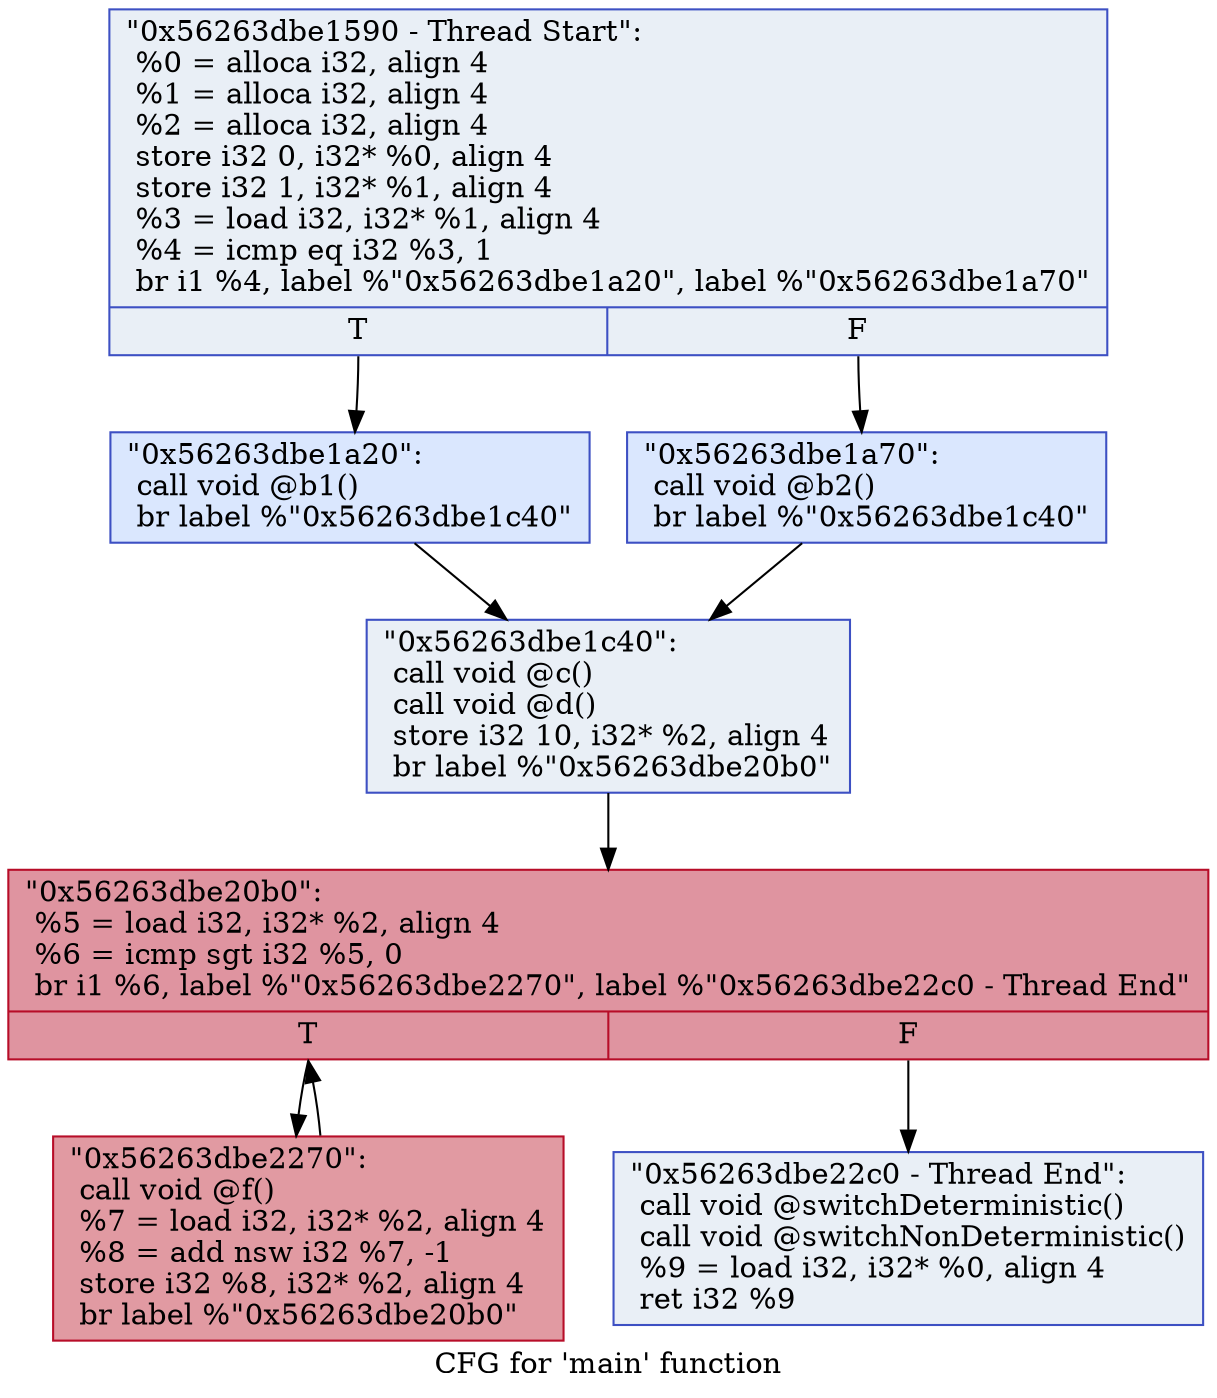 digraph "CFG for 'main' function" {
	label="CFG for 'main' function";

	Node0x56263dbe1590 [shape=record,color="#3d50c3ff", style=filled, fillcolor="#cedaeb70",label="{\"0x56263dbe1590 - Thread Start\":\l  %0 = alloca i32, align 4\l  %1 = alloca i32, align 4\l  %2 = alloca i32, align 4\l  store i32 0, i32* %0, align 4\l  store i32 1, i32* %1, align 4\l  %3 = load i32, i32* %1, align 4\l  %4 = icmp eq i32 %3, 1\l  br i1 %4, label %\"0x56263dbe1a20\", label %\"0x56263dbe1a70\"\l|{<s0>T|<s1>F}}"];
	Node0x56263dbe1590:s0 -> Node0x56263dbe1a20;
	Node0x56263dbe1590:s1 -> Node0x56263dbe1a70;
	Node0x56263dbe1a20 [shape=record,color="#3d50c3ff", style=filled, fillcolor="#abc8fd70",label="{\"0x56263dbe1a20\":                                 \l  call void @b1()\l  br label %\"0x56263dbe1c40\"\l}"];
	Node0x56263dbe1a20 -> Node0x56263dbe1c40;
	Node0x56263dbe1a70 [shape=record,color="#3d50c3ff", style=filled, fillcolor="#abc8fd70",label="{\"0x56263dbe1a70\":                                 \l  call void @b2()\l  br label %\"0x56263dbe1c40\"\l}"];
	Node0x56263dbe1a70 -> Node0x56263dbe1c40;
	Node0x56263dbe1c40 [shape=record,color="#3d50c3ff", style=filled, fillcolor="#cedaeb70",label="{\"0x56263dbe1c40\":                                 \l  call void @c()\l  call void @d()\l  store i32 10, i32* %2, align 4\l  br label %\"0x56263dbe20b0\"\l}"];
	Node0x56263dbe1c40 -> Node0x56263dbe20b0;
	Node0x56263dbe20b0 [shape=record,color="#b70d28ff", style=filled, fillcolor="#b70d2870",label="{\"0x56263dbe20b0\":                                 \l  %5 = load i32, i32* %2, align 4\l  %6 = icmp sgt i32 %5, 0\l  br i1 %6, label %\"0x56263dbe2270\", label %\"0x56263dbe22c0 - Thread End\"\l|{<s0>T|<s1>F}}"];
	Node0x56263dbe20b0:s0 -> Node0x56263dbe2270;
	Node0x56263dbe20b0:s1 -> Node0x56263dbe22c0;
	Node0x56263dbe2270 [shape=record,color="#b70d28ff", style=filled, fillcolor="#bb1b2c70",label="{\"0x56263dbe2270\":                                 \l  call void @f()\l  %7 = load i32, i32* %2, align 4\l  %8 = add nsw i32 %7, -1\l  store i32 %8, i32* %2, align 4\l  br label %\"0x56263dbe20b0\"\l}"];
	Node0x56263dbe2270 -> Node0x56263dbe20b0;
	Node0x56263dbe22c0 [shape=record,color="#3d50c3ff", style=filled, fillcolor="#cedaeb70",label="{\"0x56263dbe22c0 - Thread End\":                    \l  call void @switchDeterministic()\l  call void @switchNonDeterministic()\l  %9 = load i32, i32* %0, align 4\l  ret i32 %9\l}"];
}
